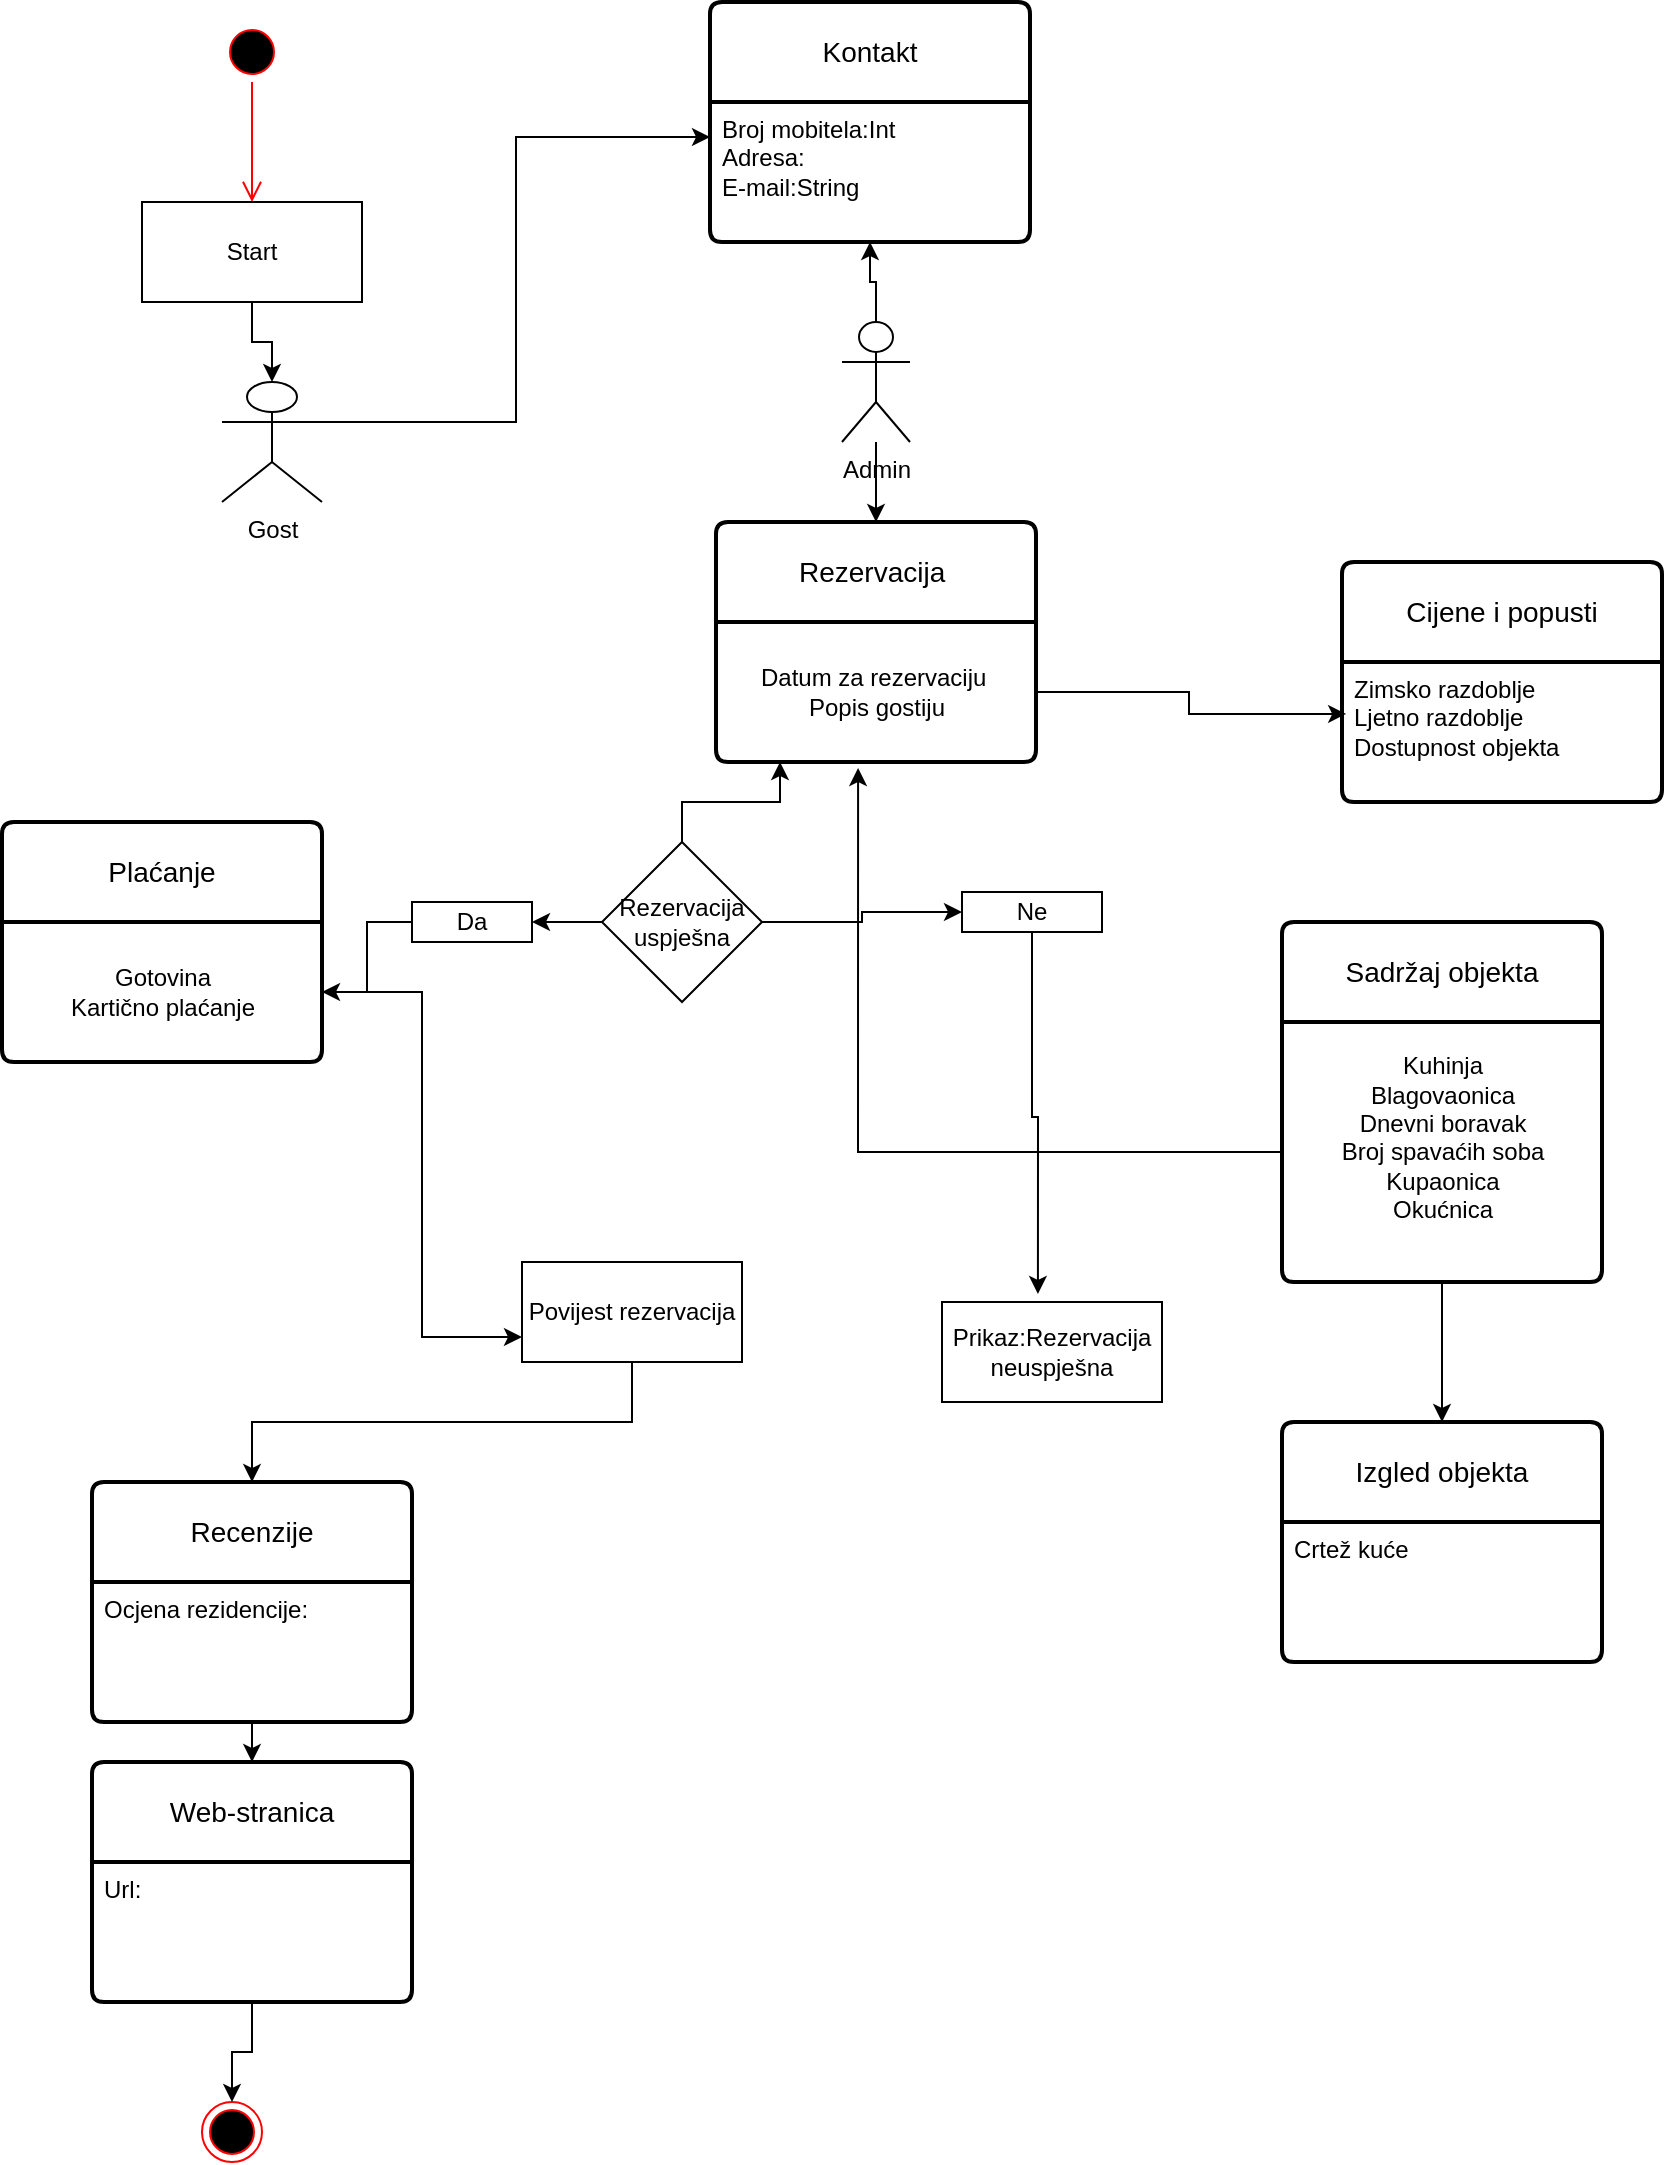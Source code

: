 <mxfile version="21.2.2" type="google">
  <diagram name="Page-1" id="yZcz5Cf9vPAC3mTqod18">
    <mxGraphModel grid="1" page="1" gridSize="10" guides="1" tooltips="1" connect="1" arrows="1" fold="1" pageScale="1" pageWidth="827" pageHeight="1169" math="0" shadow="0">
      <root>
        <mxCell id="0" />
        <mxCell id="1" parent="0" />
        <mxCell id="-LxrJKY9AagjrxQRI4nE-21" value="Rezervacija&amp;nbsp;" style="swimlane;childLayout=stackLayout;horizontal=1;startSize=50;horizontalStack=0;rounded=1;fontSize=14;fontStyle=0;strokeWidth=2;resizeParent=0;resizeLast=1;shadow=0;dashed=0;align=center;arcSize=4;whiteSpace=wrap;html=1;" vertex="1" parent="1">
          <mxGeometry x="337" y="280" width="160" height="120" as="geometry" />
        </mxCell>
        <mxCell id="-LxrJKY9AagjrxQRI4nE-23" value="Datum za rezervaciju&amp;nbsp;&lt;br style=&quot;border-color: var(--border-color); text-align: left;&quot;&gt;&lt;span style=&quot;text-align: left;&quot;&gt;Popis gostiju&lt;/span&gt;" style="text;html=1;align=center;verticalAlign=middle;resizable=0;points=[];autosize=1;strokeColor=none;fillColor=none;" vertex="1" parent="-LxrJKY9AagjrxQRI4nE-21">
          <mxGeometry y="50" width="160" height="70" as="geometry" />
        </mxCell>
        <mxCell id="-LxrJKY9AagjrxQRI4nE-24" value="Web-stranica" style="swimlane;childLayout=stackLayout;horizontal=1;startSize=50;horizontalStack=0;rounded=1;fontSize=14;fontStyle=0;strokeWidth=2;resizeParent=0;resizeLast=1;shadow=0;dashed=0;align=center;arcSize=4;whiteSpace=wrap;html=1;" vertex="1" parent="1">
          <mxGeometry x="25" y="900" width="160" height="120" as="geometry" />
        </mxCell>
        <mxCell id="-LxrJKY9AagjrxQRI4nE-25" value="Url:" style="align=left;strokeColor=none;fillColor=none;spacingLeft=4;fontSize=12;verticalAlign=top;resizable=0;rotatable=0;part=1;html=1;" vertex="1" parent="-LxrJKY9AagjrxQRI4nE-24">
          <mxGeometry y="50" width="160" height="70" as="geometry" />
        </mxCell>
        <mxCell id="-LxrJKY9AagjrxQRI4nE-26" value="" style="swimlane;childLayout=stackLayout;horizontal=1;startSize=50;horizontalStack=0;rounded=1;fontSize=14;fontStyle=0;strokeWidth=2;resizeParent=0;resizeLast=1;shadow=0;dashed=0;align=center;arcSize=4;whiteSpace=wrap;html=1;" vertex="1" parent="-LxrJKY9AagjrxQRI4nE-24">
          <mxGeometry y="120" width="160" as="geometry" />
        </mxCell>
        <mxCell id="-LxrJKY9AagjrxQRI4nE-28" value="Kontakt" style="swimlane;childLayout=stackLayout;horizontal=1;startSize=50;horizontalStack=0;rounded=1;fontSize=14;fontStyle=0;strokeWidth=2;resizeParent=0;resizeLast=1;shadow=0;dashed=0;align=center;arcSize=4;whiteSpace=wrap;html=1;" vertex="1" parent="1">
          <mxGeometry x="334" y="20" width="160" height="120" as="geometry" />
        </mxCell>
        <mxCell id="-LxrJKY9AagjrxQRI4nE-29" value="Broj mobitela:Int&lt;br&gt;Adresa:&lt;br&gt;E-mail:String" style="align=left;strokeColor=none;fillColor=none;spacingLeft=4;fontSize=12;verticalAlign=top;resizable=0;rotatable=0;part=1;html=1;" vertex="1" parent="-LxrJKY9AagjrxQRI4nE-28">
          <mxGeometry y="50" width="160" height="70" as="geometry" />
        </mxCell>
        <mxCell id="-LxrJKY9AagjrxQRI4nE-30" value="Plaćanje" style="swimlane;childLayout=stackLayout;horizontal=1;startSize=50;horizontalStack=0;rounded=1;fontSize=14;fontStyle=0;strokeWidth=2;resizeParent=0;resizeLast=1;shadow=0;dashed=0;align=center;arcSize=4;whiteSpace=wrap;html=1;" vertex="1" parent="1">
          <mxGeometry x="-20" y="430" width="160" height="120" as="geometry" />
        </mxCell>
        <mxCell id="-LxrJKY9AagjrxQRI4nE-32" value="Gotovina&lt;br&gt;Kartično plaćanje" style="text;html=1;align=center;verticalAlign=middle;resizable=0;points=[];autosize=1;strokeColor=none;fillColor=none;" vertex="1" parent="-LxrJKY9AagjrxQRI4nE-30">
          <mxGeometry y="50" width="160" height="70" as="geometry" />
        </mxCell>
        <mxCell id="-LxrJKY9AagjrxQRI4nE-33" value="Sadržaj objekta" style="swimlane;childLayout=stackLayout;horizontal=1;startSize=50;horizontalStack=0;rounded=1;fontSize=14;fontStyle=0;strokeWidth=2;resizeParent=0;resizeLast=1;shadow=0;dashed=0;align=center;arcSize=4;whiteSpace=wrap;html=1;" vertex="1" parent="1">
          <mxGeometry x="620" y="480" width="160" height="180" as="geometry" />
        </mxCell>
        <mxCell id="-LxrJKY9AagjrxQRI4nE-35" value="Kuhinja&lt;br style=&quot;border-color: var(--border-color); text-align: left;&quot;&gt;&lt;span style=&quot;text-align: left;&quot;&gt;Blagovaonica&lt;/span&gt;&lt;br style=&quot;border-color: var(--border-color); text-align: left;&quot;&gt;Dnevni boravak&lt;br&gt;&lt;span style=&quot;text-align: left;&quot;&gt;Broj spavaćih soba&lt;br&gt;&lt;/span&gt;Kupaonica&lt;br&gt;Okućnica&lt;br&gt;&lt;span style=&quot;text-align: left;&quot;&gt;&lt;br&gt;&lt;/span&gt;" style="text;html=1;align=center;verticalAlign=middle;resizable=0;points=[];autosize=1;strokeColor=none;fillColor=none;" vertex="1" parent="-LxrJKY9AagjrxQRI4nE-33">
          <mxGeometry y="50" width="160" height="130" as="geometry" />
        </mxCell>
        <mxCell id="-LxrJKY9AagjrxQRI4nE-38" value="Recenzije" style="swimlane;childLayout=stackLayout;horizontal=1;startSize=50;horizontalStack=0;rounded=1;fontSize=14;fontStyle=0;strokeWidth=2;resizeParent=0;resizeLast=1;shadow=0;dashed=0;align=center;arcSize=4;whiteSpace=wrap;html=1;" vertex="1" parent="1">
          <mxGeometry x="25" y="760" width="160" height="120" as="geometry" />
        </mxCell>
        <mxCell id="-LxrJKY9AagjrxQRI4nE-39" value="Ocjena rezidencije:&lt;br&gt;" style="align=left;strokeColor=none;fillColor=none;spacingLeft=4;fontSize=12;verticalAlign=top;resizable=0;rotatable=0;part=1;html=1;" vertex="1" parent="-LxrJKY9AagjrxQRI4nE-38">
          <mxGeometry y="50" width="160" height="70" as="geometry" />
        </mxCell>
        <mxCell id="-LxrJKY9AagjrxQRI4nE-40" value="Izgled objekta" style="swimlane;childLayout=stackLayout;horizontal=1;startSize=50;horizontalStack=0;rounded=1;fontSize=14;fontStyle=0;strokeWidth=2;resizeParent=0;resizeLast=1;shadow=0;dashed=0;align=center;arcSize=4;whiteSpace=wrap;html=1;" vertex="1" parent="1">
          <mxGeometry x="620" y="730" width="160" height="120" as="geometry" />
        </mxCell>
        <mxCell id="-LxrJKY9AagjrxQRI4nE-41" value="Crtež kuće" style="align=left;strokeColor=none;fillColor=none;spacingLeft=4;fontSize=12;verticalAlign=top;resizable=0;rotatable=0;part=1;html=1;" vertex="1" parent="-LxrJKY9AagjrxQRI4nE-40">
          <mxGeometry y="50" width="160" height="70" as="geometry" />
        </mxCell>
        <mxCell id="5K6nGovVW4pk06RMs3e8-24" style="edgeStyle=orthogonalEdgeStyle;rounded=0;orthogonalLoop=1;jettySize=auto;html=1;exitX=1;exitY=0.333;exitDx=0;exitDy=0;exitPerimeter=0;entryX=0;entryY=0.25;entryDx=0;entryDy=0;" edge="1" parent="1" source="5K6nGovVW4pk06RMs3e8-11" target="-LxrJKY9AagjrxQRI4nE-29">
          <mxGeometry relative="1" as="geometry" />
        </mxCell>
        <mxCell id="5K6nGovVW4pk06RMs3e8-11" value="Gost" style="shape=umlActor;verticalLabelPosition=bottom;verticalAlign=top;html=1;" vertex="1" parent="1">
          <mxGeometry x="90" y="210" width="50" height="60" as="geometry" />
        </mxCell>
        <mxCell id="5K6nGovVW4pk06RMs3e8-18" value="" style="ellipse;html=1;shape=startState;fillColor=#000000;strokeColor=#ff0000;" vertex="1" parent="1">
          <mxGeometry x="90" y="30" width="30" height="30" as="geometry" />
        </mxCell>
        <mxCell id="5K6nGovVW4pk06RMs3e8-19" value="" style="edgeStyle=orthogonalEdgeStyle;html=1;verticalAlign=bottom;endArrow=open;endSize=8;strokeColor=#ff0000;rounded=0;" edge="1" parent="1" source="5K6nGovVW4pk06RMs3e8-18">
          <mxGeometry relative="1" as="geometry">
            <mxPoint x="105" y="120" as="targetPoint" />
          </mxGeometry>
        </mxCell>
        <mxCell id="5K6nGovVW4pk06RMs3e8-22" style="edgeStyle=orthogonalEdgeStyle;rounded=0;orthogonalLoop=1;jettySize=auto;html=1;exitX=0.5;exitY=1;exitDx=0;exitDy=0;" edge="1" parent="1" source="5K6nGovVW4pk06RMs3e8-21" target="5K6nGovVW4pk06RMs3e8-11">
          <mxGeometry relative="1" as="geometry" />
        </mxCell>
        <mxCell id="5K6nGovVW4pk06RMs3e8-21" value="Start" style="html=1;whiteSpace=wrap;" vertex="1" parent="1">
          <mxGeometry x="50" y="120" width="110" height="50" as="geometry" />
        </mxCell>
        <mxCell id="5K6nGovVW4pk06RMs3e8-41" style="edgeStyle=orthogonalEdgeStyle;rounded=0;orthogonalLoop=1;jettySize=auto;html=1;" edge="1" parent="1" source="5K6nGovVW4pk06RMs3e8-39" target="-LxrJKY9AagjrxQRI4nE-29">
          <mxGeometry relative="1" as="geometry" />
        </mxCell>
        <mxCell id="5K6nGovVW4pk06RMs3e8-42" style="edgeStyle=orthogonalEdgeStyle;rounded=0;orthogonalLoop=1;jettySize=auto;html=1;" edge="1" parent="1" source="5K6nGovVW4pk06RMs3e8-39" target="-LxrJKY9AagjrxQRI4nE-21">
          <mxGeometry relative="1" as="geometry" />
        </mxCell>
        <mxCell id="5K6nGovVW4pk06RMs3e8-39" value="Admin&lt;br&gt;" style="shape=umlActor;verticalLabelPosition=bottom;verticalAlign=top;html=1;" vertex="1" parent="1">
          <mxGeometry x="400" y="180" width="34" height="60" as="geometry" />
        </mxCell>
        <mxCell id="5K6nGovVW4pk06RMs3e8-43" value="Cijene i popusti" style="swimlane;childLayout=stackLayout;horizontal=1;startSize=50;horizontalStack=0;rounded=1;fontSize=14;fontStyle=0;strokeWidth=2;resizeParent=0;resizeLast=1;shadow=0;dashed=0;align=center;arcSize=4;whiteSpace=wrap;html=1;" vertex="1" parent="1">
          <mxGeometry x="650" y="300" width="160" height="120" as="geometry" />
        </mxCell>
        <mxCell id="5K6nGovVW4pk06RMs3e8-44" value="Zimsko razdoblje&lt;br&gt;Ljetno razdoblje&lt;br&gt;Dostupnost objekta&lt;br&gt;" style="align=left;strokeColor=none;fillColor=none;spacingLeft=4;fontSize=12;verticalAlign=top;resizable=0;rotatable=0;part=1;html=1;" vertex="1" parent="5K6nGovVW4pk06RMs3e8-43">
          <mxGeometry y="50" width="160" height="70" as="geometry" />
        </mxCell>
        <mxCell id="5K6nGovVW4pk06RMs3e8-45" value="" style="shape=umlActor;verticalLabelPosition=bottom;verticalAlign=top;html=1;" vertex="1" parent="5K6nGovVW4pk06RMs3e8-43">
          <mxGeometry y="120" width="160" as="geometry" />
        </mxCell>
        <mxCell id="5K6nGovVW4pk06RMs3e8-46" value="" style="shape=umlActor;verticalLabelPosition=bottom;verticalAlign=top;html=1;" vertex="1" parent="5K6nGovVW4pk06RMs3e8-43">
          <mxGeometry y="120" width="160" as="geometry" />
        </mxCell>
        <mxCell id="5K6nGovVW4pk06RMs3e8-47" value="" style="shape=umlActor;verticalLabelPosition=bottom;verticalAlign=top;html=1;" vertex="1" parent="5K6nGovVW4pk06RMs3e8-43">
          <mxGeometry y="120" width="160" as="geometry" />
        </mxCell>
        <mxCell id="5K6nGovVW4pk06RMs3e8-48" value="" style="shape=umlActor;verticalLabelPosition=bottom;verticalAlign=top;html=1;" vertex="1" parent="5K6nGovVW4pk06RMs3e8-43">
          <mxGeometry y="120" width="160" as="geometry" />
        </mxCell>
        <mxCell id="5K6nGovVW4pk06RMs3e8-54" style="edgeStyle=orthogonalEdgeStyle;rounded=0;orthogonalLoop=1;jettySize=auto;html=1;entryX=0.444;entryY=1.043;entryDx=0;entryDy=0;entryPerimeter=0;" edge="1" parent="1" source="-LxrJKY9AagjrxQRI4nE-35" target="-LxrJKY9AagjrxQRI4nE-23">
          <mxGeometry relative="1" as="geometry" />
        </mxCell>
        <mxCell id="5K6nGovVW4pk06RMs3e8-70" style="edgeStyle=orthogonalEdgeStyle;rounded=0;orthogonalLoop=1;jettySize=auto;html=1;exitX=0.5;exitY=0;exitDx=0;exitDy=0;entryX=0.2;entryY=1;entryDx=0;entryDy=0;entryPerimeter=0;" edge="1" parent="1" source="5K6nGovVW4pk06RMs3e8-65" target="-LxrJKY9AagjrxQRI4nE-23">
          <mxGeometry relative="1" as="geometry" />
        </mxCell>
        <mxCell id="5K6nGovVW4pk06RMs3e8-71" style="edgeStyle=orthogonalEdgeStyle;rounded=0;orthogonalLoop=1;jettySize=auto;html=1;exitX=0;exitY=0.5;exitDx=0;exitDy=0;entryX=1;entryY=0.5;entryDx=0;entryDy=0;" edge="1" parent="1" source="5K6nGovVW4pk06RMs3e8-65" target="5K6nGovVW4pk06RMs3e8-66">
          <mxGeometry relative="1" as="geometry" />
        </mxCell>
        <mxCell id="5K6nGovVW4pk06RMs3e8-80" style="edgeStyle=orthogonalEdgeStyle;rounded=0;orthogonalLoop=1;jettySize=auto;html=1;exitX=1;exitY=0.5;exitDx=0;exitDy=0;entryX=0;entryY=0.5;entryDx=0;entryDy=0;" edge="1" parent="1" source="5K6nGovVW4pk06RMs3e8-65" target="5K6nGovVW4pk06RMs3e8-68">
          <mxGeometry relative="1" as="geometry" />
        </mxCell>
        <mxCell id="5K6nGovVW4pk06RMs3e8-65" value="Rezervacija uspješna" style="rhombus;whiteSpace=wrap;html=1;" vertex="1" parent="1">
          <mxGeometry x="280" y="440" width="80" height="80" as="geometry" />
        </mxCell>
        <mxCell id="5K6nGovVW4pk06RMs3e8-72" style="edgeStyle=orthogonalEdgeStyle;rounded=0;orthogonalLoop=1;jettySize=auto;html=1;exitX=0;exitY=0.5;exitDx=0;exitDy=0;entryX=1;entryY=0.5;entryDx=0;entryDy=0;entryPerimeter=0;" edge="1" parent="1" source="5K6nGovVW4pk06RMs3e8-66" target="-LxrJKY9AagjrxQRI4nE-32">
          <mxGeometry relative="1" as="geometry" />
        </mxCell>
        <mxCell id="5K6nGovVW4pk06RMs3e8-66" value="Da" style="html=1;whiteSpace=wrap;" vertex="1" parent="1">
          <mxGeometry x="185" y="470" width="60" height="20" as="geometry" />
        </mxCell>
        <mxCell id="5K6nGovVW4pk06RMs3e8-81" style="edgeStyle=orthogonalEdgeStyle;rounded=0;orthogonalLoop=1;jettySize=auto;html=1;exitX=0.5;exitY=1;exitDx=0;exitDy=0;entryX=0.436;entryY=-0.08;entryDx=0;entryDy=0;entryPerimeter=0;" edge="1" parent="1" source="5K6nGovVW4pk06RMs3e8-68" target="5K6nGovVW4pk06RMs3e8-79">
          <mxGeometry relative="1" as="geometry" />
        </mxCell>
        <mxCell id="5K6nGovVW4pk06RMs3e8-68" value="Ne" style="html=1;whiteSpace=wrap;" vertex="1" parent="1">
          <mxGeometry x="460" y="465" width="70" height="20" as="geometry" />
        </mxCell>
        <mxCell id="5K6nGovVW4pk06RMs3e8-74" style="edgeStyle=orthogonalEdgeStyle;rounded=0;orthogonalLoop=1;jettySize=auto;html=1;entryX=0.013;entryY=0.371;entryDx=0;entryDy=0;entryPerimeter=0;" edge="1" parent="1" source="-LxrJKY9AagjrxQRI4nE-23" target="5K6nGovVW4pk06RMs3e8-44">
          <mxGeometry relative="1" as="geometry" />
        </mxCell>
        <mxCell id="5K6nGovVW4pk06RMs3e8-76" style="edgeStyle=orthogonalEdgeStyle;rounded=0;orthogonalLoop=1;jettySize=auto;html=1;entryX=0.5;entryY=0;entryDx=0;entryDy=0;" edge="1" parent="1" source="-LxrJKY9AagjrxQRI4nE-35" target="-LxrJKY9AagjrxQRI4nE-40">
          <mxGeometry relative="1" as="geometry" />
        </mxCell>
        <mxCell id="5K6nGovVW4pk06RMs3e8-79" value="Prikaz:Rezervacija neuspješna" style="html=1;whiteSpace=wrap;" vertex="1" parent="1">
          <mxGeometry x="450" y="670" width="110" height="50" as="geometry" />
        </mxCell>
        <mxCell id="5K6nGovVW4pk06RMs3e8-85" style="edgeStyle=orthogonalEdgeStyle;rounded=0;orthogonalLoop=1;jettySize=auto;html=1;exitX=0.5;exitY=1;exitDx=0;exitDy=0;entryX=0.5;entryY=0;entryDx=0;entryDy=0;" edge="1" parent="1" source="5K6nGovVW4pk06RMs3e8-82" target="-LxrJKY9AagjrxQRI4nE-38">
          <mxGeometry relative="1" as="geometry" />
        </mxCell>
        <mxCell id="5K6nGovVW4pk06RMs3e8-82" value="Povijest rezervacija" style="html=1;whiteSpace=wrap;" vertex="1" parent="1">
          <mxGeometry x="240" y="650" width="110" height="50" as="geometry" />
        </mxCell>
        <mxCell id="5K6nGovVW4pk06RMs3e8-83" style="edgeStyle=orthogonalEdgeStyle;rounded=0;orthogonalLoop=1;jettySize=auto;html=1;entryX=0;entryY=0.75;entryDx=0;entryDy=0;" edge="1" parent="1" source="-LxrJKY9AagjrxQRI4nE-32" target="5K6nGovVW4pk06RMs3e8-82">
          <mxGeometry relative="1" as="geometry" />
        </mxCell>
        <mxCell id="5K6nGovVW4pk06RMs3e8-84" value="" style="ellipse;html=1;shape=endState;fillColor=#000000;strokeColor=#ff0000;" vertex="1" parent="1">
          <mxGeometry x="80" y="1070" width="30" height="30" as="geometry" />
        </mxCell>
        <mxCell id="5K6nGovVW4pk06RMs3e8-86" style="edgeStyle=orthogonalEdgeStyle;rounded=0;orthogonalLoop=1;jettySize=auto;html=1;exitX=0.5;exitY=1;exitDx=0;exitDy=0;entryX=0.5;entryY=0;entryDx=0;entryDy=0;" edge="1" parent="1" source="-LxrJKY9AagjrxQRI4nE-39" target="-LxrJKY9AagjrxQRI4nE-24">
          <mxGeometry relative="1" as="geometry" />
        </mxCell>
        <mxCell id="5K6nGovVW4pk06RMs3e8-87" style="edgeStyle=orthogonalEdgeStyle;rounded=0;orthogonalLoop=1;jettySize=auto;html=1;exitX=0.5;exitY=1;exitDx=0;exitDy=0;entryX=0.5;entryY=0;entryDx=0;entryDy=0;" edge="1" parent="1" source="-LxrJKY9AagjrxQRI4nE-25" target="5K6nGovVW4pk06RMs3e8-84">
          <mxGeometry relative="1" as="geometry" />
        </mxCell>
      </root>
    </mxGraphModel>
  </diagram>
</mxfile>
